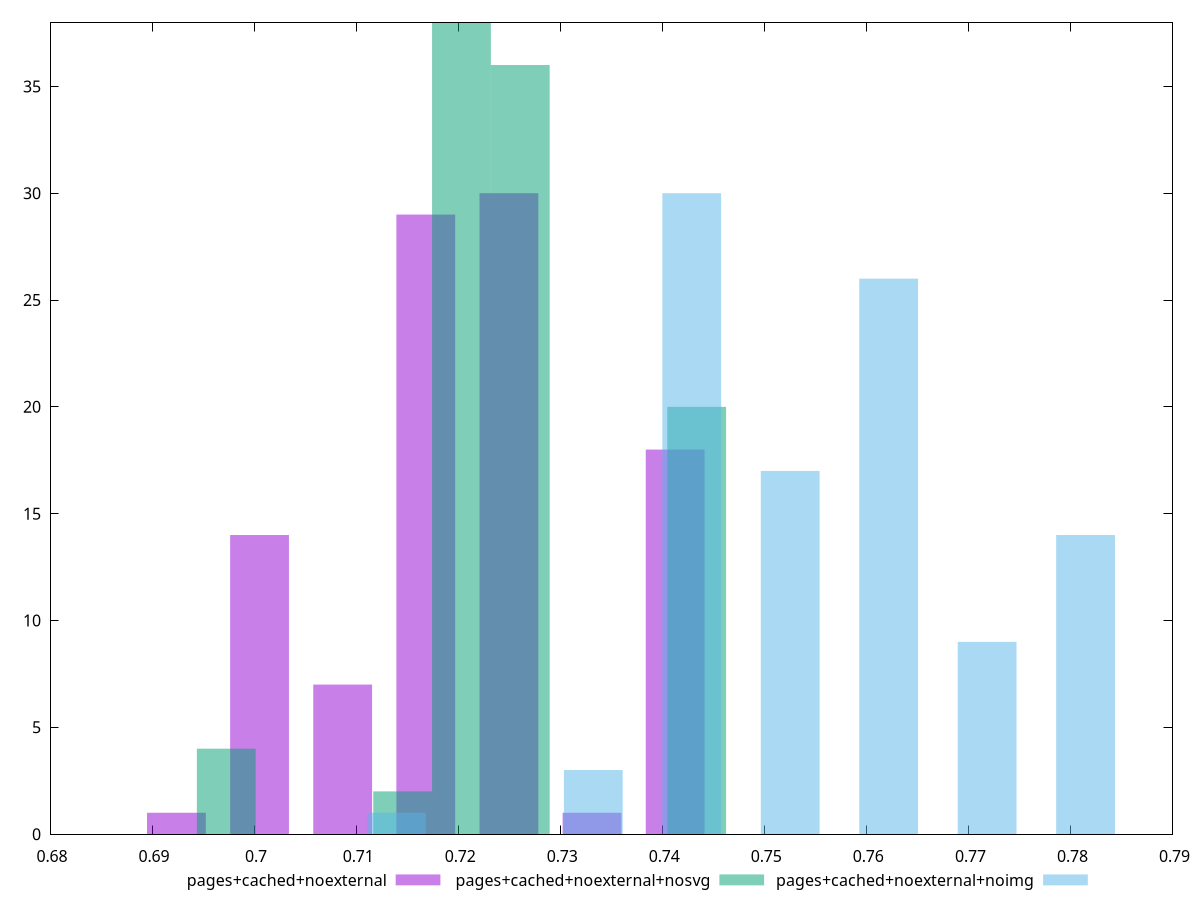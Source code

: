 $_pagesCachedNoexternal <<EOF
0.7005337554183992 14
0.7249709794446225 30
0.7168252381025481 29
0.7412624621287713 18
0.7086794967604737 7
0.6923880140763249 1
0.7331167207866969 1
EOF
$_pagesCachedNoexternalNosvg <<EOF
0.7433725117484875 20
0.7260847789171273 36
0.7203222013066739 38
0.6972718908648604 4
0.7145596236962205 2
EOF
$_pagesCachedNoexternalNoimg <<EOF
0.7621843152281199 26
0.7525364125037134 17
0.7814801206769331 14
0.7428885097793068 30
0.7718322179525265 9
0.7332406070549002 3
0.713944801606087 1
EOF
set key outside below
set terminal pngcairo
set output "report_00005_2020-11-02T22-26-11.212Z/performance_score/performance_score_pages+cached+noexternal_pages+cached+noexternal+nosvg_pages+cached+noexternal+noimg+hist.png"
set boxwidth 0.0057625776104533915
set style fill transparent solid 0.5 noborder
set yrange [0:38]
plot $_pagesCachedNoexternal title "pages+cached+noexternal" with boxes ,$_pagesCachedNoexternalNosvg title "pages+cached+noexternal+nosvg" with boxes ,$_pagesCachedNoexternalNoimg title "pages+cached+noexternal+noimg" with boxes ,